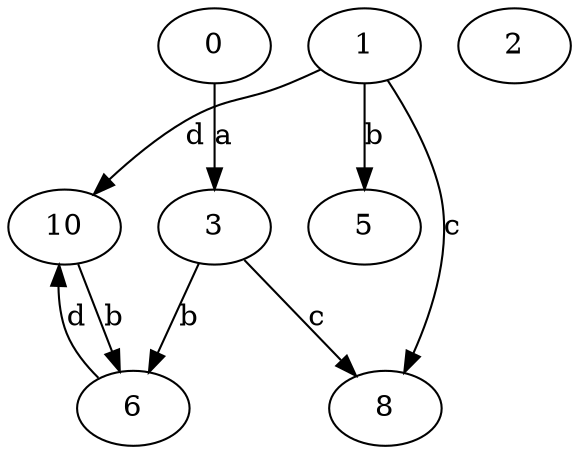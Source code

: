 strict digraph  {
1;
2;
3;
5;
6;
0;
8;
10;
1 -> 5  [label=b];
1 -> 8  [label=c];
1 -> 10  [label=d];
3 -> 6  [label=b];
3 -> 8  [label=c];
6 -> 10  [label=d];
0 -> 3  [label=a];
10 -> 6  [label=b];
}
